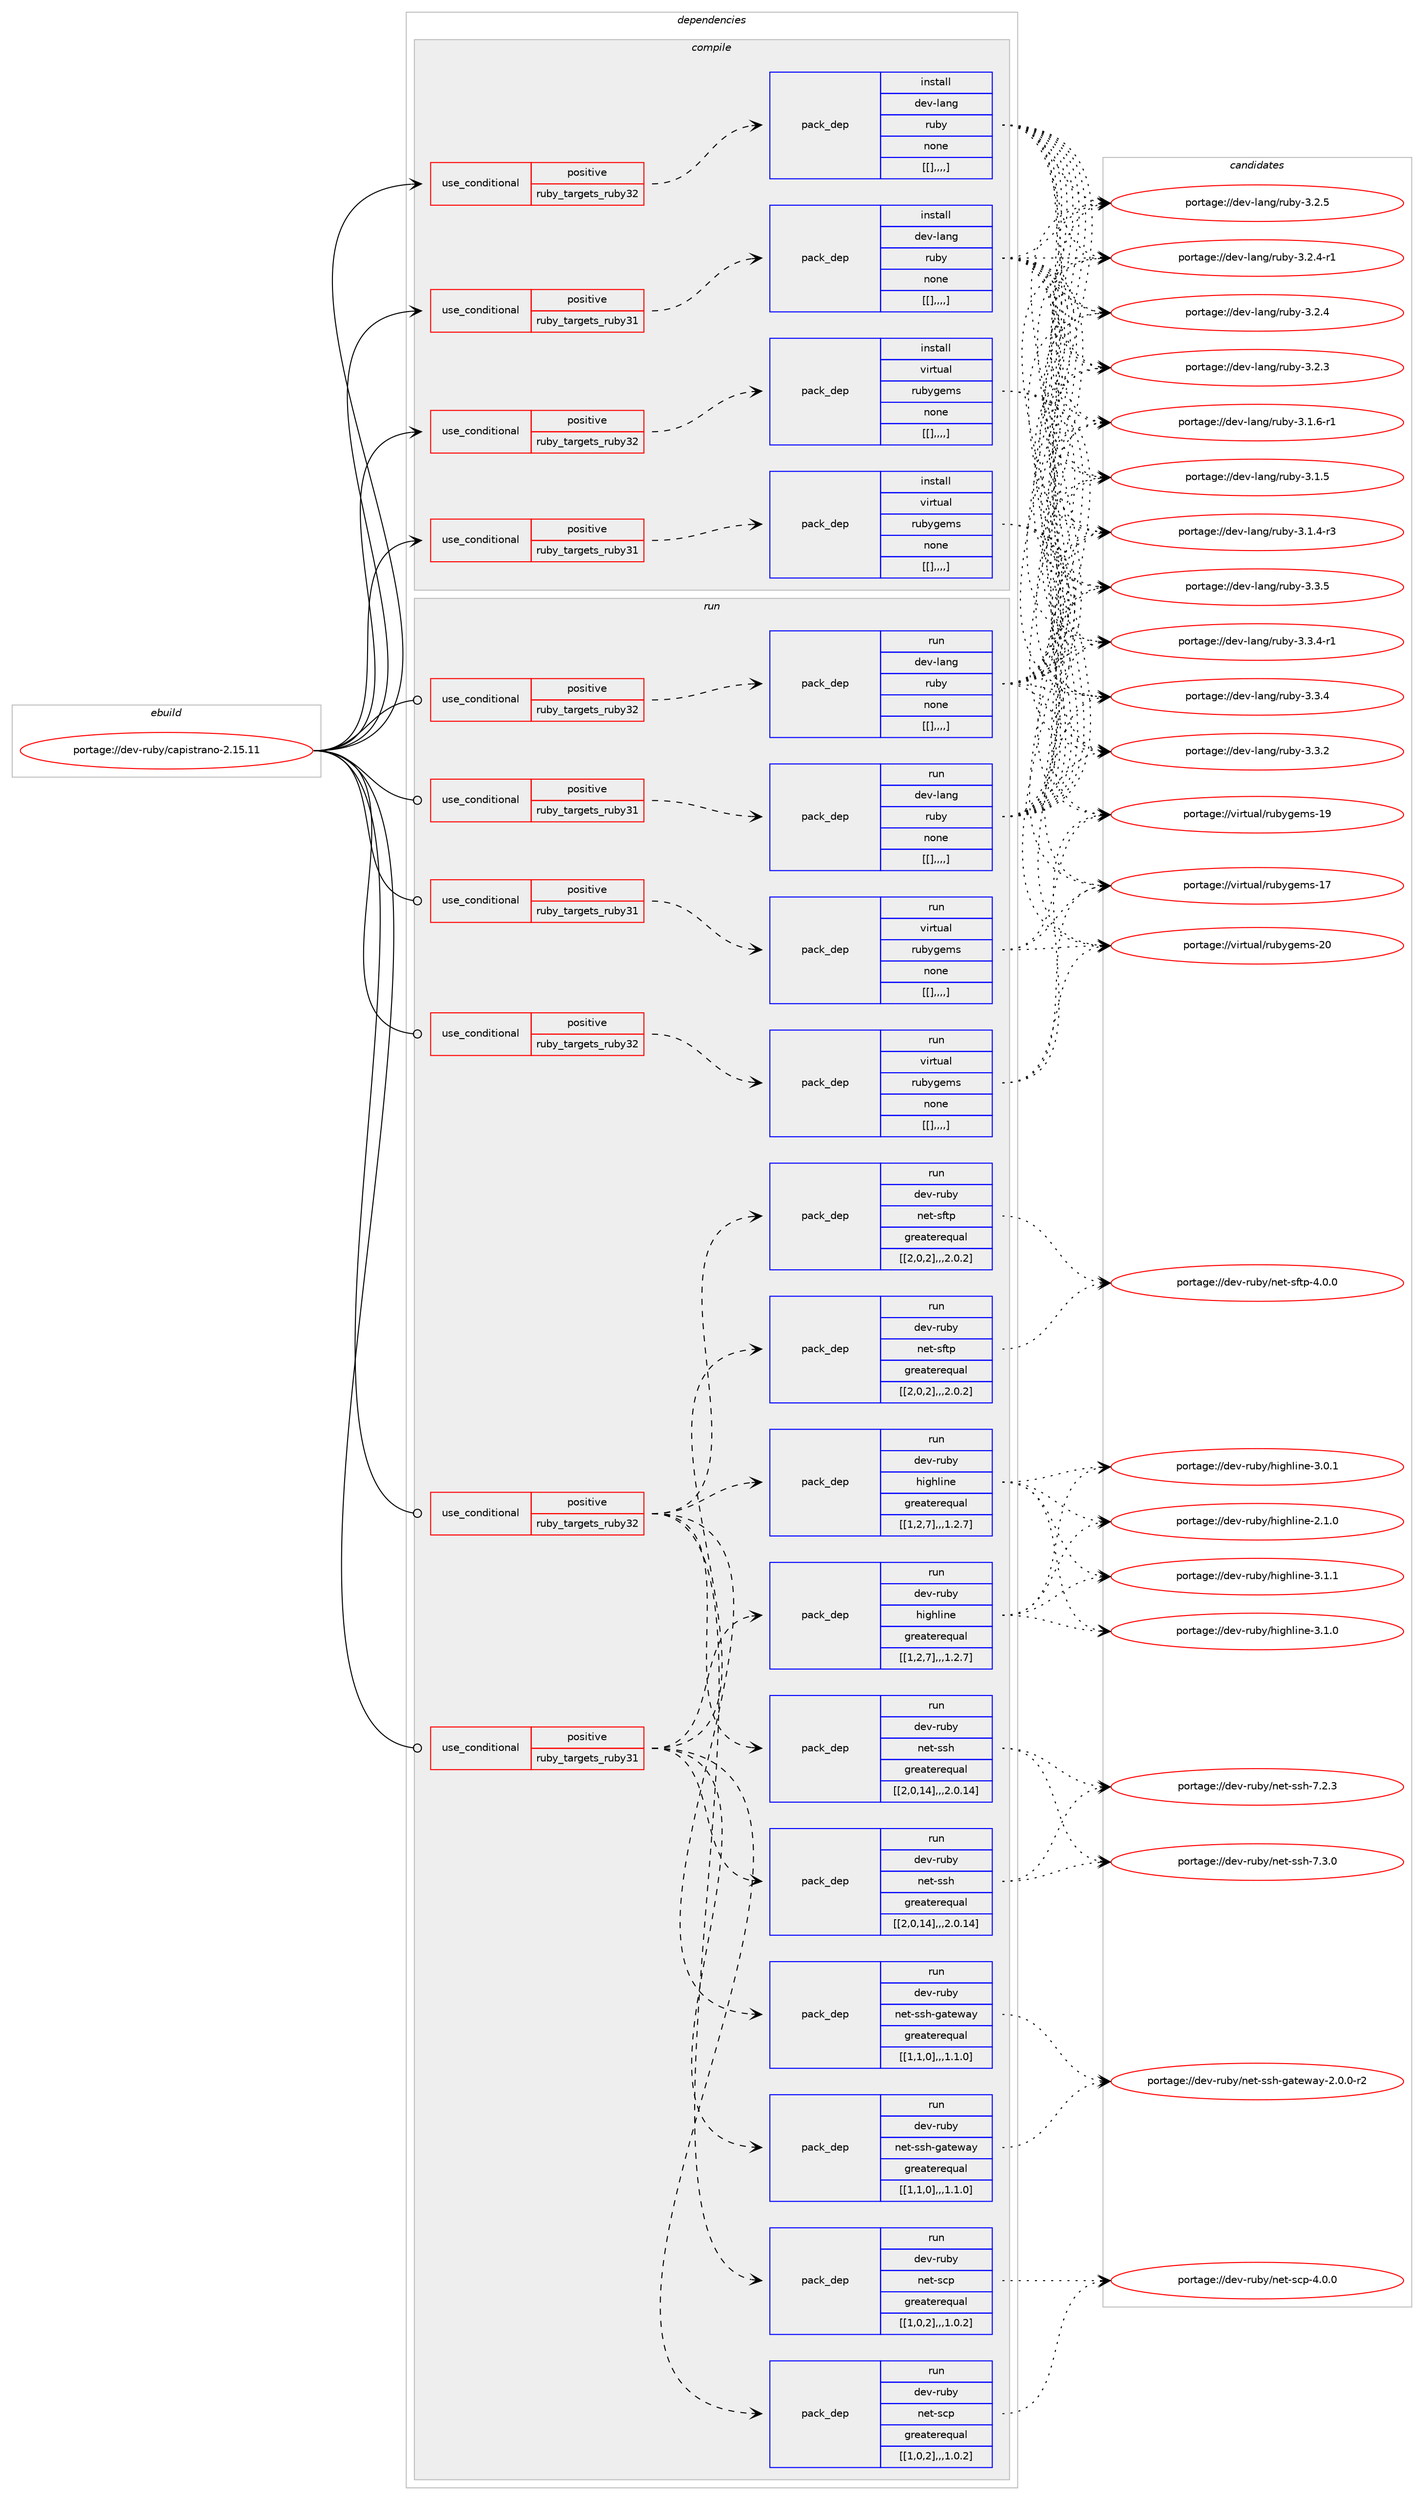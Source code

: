 digraph prolog {

# *************
# Graph options
# *************

newrank=true;
concentrate=true;
compound=true;
graph [rankdir=LR,fontname=Helvetica,fontsize=10,ranksep=1.5];#, ranksep=2.5, nodesep=0.2];
edge  [arrowhead=vee];
node  [fontname=Helvetica,fontsize=10];

# **********
# The ebuild
# **********

subgraph cluster_leftcol {
color=gray;
label=<<i>ebuild</i>>;
id [label="portage://dev-ruby/capistrano-2.15.11", color=red, width=4, href="../dev-ruby/capistrano-2.15.11.svg"];
}

# ****************
# The dependencies
# ****************

subgraph cluster_midcol {
color=gray;
label=<<i>dependencies</i>>;
subgraph cluster_compile {
fillcolor="#eeeeee";
style=filled;
label=<<i>compile</i>>;
subgraph cond49176 {
dependency188560 [label=<<TABLE BORDER="0" CELLBORDER="1" CELLSPACING="0" CELLPADDING="4"><TR><TD ROWSPAN="3" CELLPADDING="10">use_conditional</TD></TR><TR><TD>positive</TD></TR><TR><TD>ruby_targets_ruby31</TD></TR></TABLE>>, shape=none, color=red];
subgraph pack138034 {
dependency188582 [label=<<TABLE BORDER="0" CELLBORDER="1" CELLSPACING="0" CELLPADDING="4" WIDTH="220"><TR><TD ROWSPAN="6" CELLPADDING="30">pack_dep</TD></TR><TR><TD WIDTH="110">install</TD></TR><TR><TD>dev-lang</TD></TR><TR><TD>ruby</TD></TR><TR><TD>none</TD></TR><TR><TD>[[],,,,]</TD></TR></TABLE>>, shape=none, color=blue];
}
dependency188560:e -> dependency188582:w [weight=20,style="dashed",arrowhead="vee"];
}
id:e -> dependency188560:w [weight=20,style="solid",arrowhead="vee"];
subgraph cond49187 {
dependency188589 [label=<<TABLE BORDER="0" CELLBORDER="1" CELLSPACING="0" CELLPADDING="4"><TR><TD ROWSPAN="3" CELLPADDING="10">use_conditional</TD></TR><TR><TD>positive</TD></TR><TR><TD>ruby_targets_ruby31</TD></TR></TABLE>>, shape=none, color=red];
subgraph pack138046 {
dependency188713 [label=<<TABLE BORDER="0" CELLBORDER="1" CELLSPACING="0" CELLPADDING="4" WIDTH="220"><TR><TD ROWSPAN="6" CELLPADDING="30">pack_dep</TD></TR><TR><TD WIDTH="110">install</TD></TR><TR><TD>virtual</TD></TR><TR><TD>rubygems</TD></TR><TR><TD>none</TD></TR><TR><TD>[[],,,,]</TD></TR></TABLE>>, shape=none, color=blue];
}
dependency188589:e -> dependency188713:w [weight=20,style="dashed",arrowhead="vee"];
}
id:e -> dependency188589:w [weight=20,style="solid",arrowhead="vee"];
subgraph cond49245 {
dependency188720 [label=<<TABLE BORDER="0" CELLBORDER="1" CELLSPACING="0" CELLPADDING="4"><TR><TD ROWSPAN="3" CELLPADDING="10">use_conditional</TD></TR><TR><TD>positive</TD></TR><TR><TD>ruby_targets_ruby32</TD></TR></TABLE>>, shape=none, color=red];
subgraph pack138106 {
dependency188726 [label=<<TABLE BORDER="0" CELLBORDER="1" CELLSPACING="0" CELLPADDING="4" WIDTH="220"><TR><TD ROWSPAN="6" CELLPADDING="30">pack_dep</TD></TR><TR><TD WIDTH="110">install</TD></TR><TR><TD>dev-lang</TD></TR><TR><TD>ruby</TD></TR><TR><TD>none</TD></TR><TR><TD>[[],,,,]</TD></TR></TABLE>>, shape=none, color=blue];
}
dependency188720:e -> dependency188726:w [weight=20,style="dashed",arrowhead="vee"];
}
id:e -> dependency188720:w [weight=20,style="solid",arrowhead="vee"];
subgraph cond49288 {
dependency188939 [label=<<TABLE BORDER="0" CELLBORDER="1" CELLSPACING="0" CELLPADDING="4"><TR><TD ROWSPAN="3" CELLPADDING="10">use_conditional</TD></TR><TR><TD>positive</TD></TR><TR><TD>ruby_targets_ruby32</TD></TR></TABLE>>, shape=none, color=red];
subgraph pack138248 {
dependency188996 [label=<<TABLE BORDER="0" CELLBORDER="1" CELLSPACING="0" CELLPADDING="4" WIDTH="220"><TR><TD ROWSPAN="6" CELLPADDING="30">pack_dep</TD></TR><TR><TD WIDTH="110">install</TD></TR><TR><TD>virtual</TD></TR><TR><TD>rubygems</TD></TR><TR><TD>none</TD></TR><TR><TD>[[],,,,]</TD></TR></TABLE>>, shape=none, color=blue];
}
dependency188939:e -> dependency188996:w [weight=20,style="dashed",arrowhead="vee"];
}
id:e -> dependency188939:w [weight=20,style="solid",arrowhead="vee"];
}
subgraph cluster_compileandrun {
fillcolor="#eeeeee";
style=filled;
label=<<i>compile and run</i>>;
}
subgraph cluster_run {
fillcolor="#eeeeee";
style=filled;
label=<<i>run</i>>;
subgraph cond49393 {
dependency189025 [label=<<TABLE BORDER="0" CELLBORDER="1" CELLSPACING="0" CELLPADDING="4"><TR><TD ROWSPAN="3" CELLPADDING="10">use_conditional</TD></TR><TR><TD>positive</TD></TR><TR><TD>ruby_targets_ruby31</TD></TR></TABLE>>, shape=none, color=red];
subgraph pack138266 {
dependency189032 [label=<<TABLE BORDER="0" CELLBORDER="1" CELLSPACING="0" CELLPADDING="4" WIDTH="220"><TR><TD ROWSPAN="6" CELLPADDING="30">pack_dep</TD></TR><TR><TD WIDTH="110">run</TD></TR><TR><TD>dev-lang</TD></TR><TR><TD>ruby</TD></TR><TR><TD>none</TD></TR><TR><TD>[[],,,,]</TD></TR></TABLE>>, shape=none, color=blue];
}
dependency189025:e -> dependency189032:w [weight=20,style="dashed",arrowhead="vee"];
}
id:e -> dependency189025:w [weight=20,style="solid",arrowhead="odot"];
subgraph cond49397 {
dependency189038 [label=<<TABLE BORDER="0" CELLBORDER="1" CELLSPACING="0" CELLPADDING="4"><TR><TD ROWSPAN="3" CELLPADDING="10">use_conditional</TD></TR><TR><TD>positive</TD></TR><TR><TD>ruby_targets_ruby31</TD></TR></TABLE>>, shape=none, color=red];
subgraph pack138272 {
dependency189095 [label=<<TABLE BORDER="0" CELLBORDER="1" CELLSPACING="0" CELLPADDING="4" WIDTH="220"><TR><TD ROWSPAN="6" CELLPADDING="30">pack_dep</TD></TR><TR><TD WIDTH="110">run</TD></TR><TR><TD>dev-ruby</TD></TR><TR><TD>net-ssh</TD></TR><TR><TD>greaterequal</TD></TR><TR><TD>[[2,0,14],,,2.0.14]</TD></TR></TABLE>>, shape=none, color=blue];
}
dependency189038:e -> dependency189095:w [weight=20,style="dashed",arrowhead="vee"];
subgraph pack138324 {
dependency189155 [label=<<TABLE BORDER="0" CELLBORDER="1" CELLSPACING="0" CELLPADDING="4" WIDTH="220"><TR><TD ROWSPAN="6" CELLPADDING="30">pack_dep</TD></TR><TR><TD WIDTH="110">run</TD></TR><TR><TD>dev-ruby</TD></TR><TR><TD>net-sftp</TD></TR><TR><TD>greaterequal</TD></TR><TR><TD>[[2,0,2],,,2.0.2]</TD></TR></TABLE>>, shape=none, color=blue];
}
dependency189038:e -> dependency189155:w [weight=20,style="dashed",arrowhead="vee"];
subgraph pack138344 {
dependency189175 [label=<<TABLE BORDER="0" CELLBORDER="1" CELLSPACING="0" CELLPADDING="4" WIDTH="220"><TR><TD ROWSPAN="6" CELLPADDING="30">pack_dep</TD></TR><TR><TD WIDTH="110">run</TD></TR><TR><TD>dev-ruby</TD></TR><TR><TD>net-scp</TD></TR><TR><TD>greaterequal</TD></TR><TR><TD>[[1,0,2],,,1.0.2]</TD></TR></TABLE>>, shape=none, color=blue];
}
dependency189038:e -> dependency189175:w [weight=20,style="dashed",arrowhead="vee"];
subgraph pack138371 {
dependency189246 [label=<<TABLE BORDER="0" CELLBORDER="1" CELLSPACING="0" CELLPADDING="4" WIDTH="220"><TR><TD ROWSPAN="6" CELLPADDING="30">pack_dep</TD></TR><TR><TD WIDTH="110">run</TD></TR><TR><TD>dev-ruby</TD></TR><TR><TD>net-ssh-gateway</TD></TR><TR><TD>greaterequal</TD></TR><TR><TD>[[1,1,0],,,1.1.0]</TD></TR></TABLE>>, shape=none, color=blue];
}
dependency189038:e -> dependency189246:w [weight=20,style="dashed",arrowhead="vee"];
subgraph pack138385 {
dependency189257 [label=<<TABLE BORDER="0" CELLBORDER="1" CELLSPACING="0" CELLPADDING="4" WIDTH="220"><TR><TD ROWSPAN="6" CELLPADDING="30">pack_dep</TD></TR><TR><TD WIDTH="110">run</TD></TR><TR><TD>dev-ruby</TD></TR><TR><TD>highline</TD></TR><TR><TD>greaterequal</TD></TR><TR><TD>[[1,2,7],,,1.2.7]</TD></TR></TABLE>>, shape=none, color=blue];
}
dependency189038:e -> dependency189257:w [weight=20,style="dashed",arrowhead="vee"];
}
id:e -> dependency189038:w [weight=20,style="solid",arrowhead="odot"];
subgraph cond49517 {
dependency189305 [label=<<TABLE BORDER="0" CELLBORDER="1" CELLSPACING="0" CELLPADDING="4"><TR><TD ROWSPAN="3" CELLPADDING="10">use_conditional</TD></TR><TR><TD>positive</TD></TR><TR><TD>ruby_targets_ruby31</TD></TR></TABLE>>, shape=none, color=red];
subgraph pack138416 {
dependency189307 [label=<<TABLE BORDER="0" CELLBORDER="1" CELLSPACING="0" CELLPADDING="4" WIDTH="220"><TR><TD ROWSPAN="6" CELLPADDING="30">pack_dep</TD></TR><TR><TD WIDTH="110">run</TD></TR><TR><TD>virtual</TD></TR><TR><TD>rubygems</TD></TR><TR><TD>none</TD></TR><TR><TD>[[],,,,]</TD></TR></TABLE>>, shape=none, color=blue];
}
dependency189305:e -> dependency189307:w [weight=20,style="dashed",arrowhead="vee"];
}
id:e -> dependency189305:w [weight=20,style="solid",arrowhead="odot"];
subgraph cond49533 {
dependency189334 [label=<<TABLE BORDER="0" CELLBORDER="1" CELLSPACING="0" CELLPADDING="4"><TR><TD ROWSPAN="3" CELLPADDING="10">use_conditional</TD></TR><TR><TD>positive</TD></TR><TR><TD>ruby_targets_ruby32</TD></TR></TABLE>>, shape=none, color=red];
subgraph pack138444 {
dependency189413 [label=<<TABLE BORDER="0" CELLBORDER="1" CELLSPACING="0" CELLPADDING="4" WIDTH="220"><TR><TD ROWSPAN="6" CELLPADDING="30">pack_dep</TD></TR><TR><TD WIDTH="110">run</TD></TR><TR><TD>dev-lang</TD></TR><TR><TD>ruby</TD></TR><TR><TD>none</TD></TR><TR><TD>[[],,,,]</TD></TR></TABLE>>, shape=none, color=blue];
}
dependency189334:e -> dependency189413:w [weight=20,style="dashed",arrowhead="vee"];
}
id:e -> dependency189334:w [weight=20,style="solid",arrowhead="odot"];
subgraph cond49571 {
dependency189544 [label=<<TABLE BORDER="0" CELLBORDER="1" CELLSPACING="0" CELLPADDING="4"><TR><TD ROWSPAN="3" CELLPADDING="10">use_conditional</TD></TR><TR><TD>positive</TD></TR><TR><TD>ruby_targets_ruby32</TD></TR></TABLE>>, shape=none, color=red];
subgraph pack138553 {
dependency189586 [label=<<TABLE BORDER="0" CELLBORDER="1" CELLSPACING="0" CELLPADDING="4" WIDTH="220"><TR><TD ROWSPAN="6" CELLPADDING="30">pack_dep</TD></TR><TR><TD WIDTH="110">run</TD></TR><TR><TD>dev-ruby</TD></TR><TR><TD>net-ssh</TD></TR><TR><TD>greaterequal</TD></TR><TR><TD>[[2,0,14],,,2.0.14]</TD></TR></TABLE>>, shape=none, color=blue];
}
dependency189544:e -> dependency189586:w [weight=20,style="dashed",arrowhead="vee"];
subgraph pack138576 {
dependency189631 [label=<<TABLE BORDER="0" CELLBORDER="1" CELLSPACING="0" CELLPADDING="4" WIDTH="220"><TR><TD ROWSPAN="6" CELLPADDING="30">pack_dep</TD></TR><TR><TD WIDTH="110">run</TD></TR><TR><TD>dev-ruby</TD></TR><TR><TD>net-sftp</TD></TR><TR><TD>greaterequal</TD></TR><TR><TD>[[2,0,2],,,2.0.2]</TD></TR></TABLE>>, shape=none, color=blue];
}
dependency189544:e -> dependency189631:w [weight=20,style="dashed",arrowhead="vee"];
subgraph pack138615 {
dependency189682 [label=<<TABLE BORDER="0" CELLBORDER="1" CELLSPACING="0" CELLPADDING="4" WIDTH="220"><TR><TD ROWSPAN="6" CELLPADDING="30">pack_dep</TD></TR><TR><TD WIDTH="110">run</TD></TR><TR><TD>dev-ruby</TD></TR><TR><TD>net-scp</TD></TR><TR><TD>greaterequal</TD></TR><TR><TD>[[1,0,2],,,1.0.2]</TD></TR></TABLE>>, shape=none, color=blue];
}
dependency189544:e -> dependency189682:w [weight=20,style="dashed",arrowhead="vee"];
subgraph pack138616 {
dependency189750 [label=<<TABLE BORDER="0" CELLBORDER="1" CELLSPACING="0" CELLPADDING="4" WIDTH="220"><TR><TD ROWSPAN="6" CELLPADDING="30">pack_dep</TD></TR><TR><TD WIDTH="110">run</TD></TR><TR><TD>dev-ruby</TD></TR><TR><TD>net-ssh-gateway</TD></TR><TR><TD>greaterequal</TD></TR><TR><TD>[[1,1,0],,,1.1.0]</TD></TR></TABLE>>, shape=none, color=blue];
}
dependency189544:e -> dependency189750:w [weight=20,style="dashed",arrowhead="vee"];
subgraph pack138678 {
dependency189934 [label=<<TABLE BORDER="0" CELLBORDER="1" CELLSPACING="0" CELLPADDING="4" WIDTH="220"><TR><TD ROWSPAN="6" CELLPADDING="30">pack_dep</TD></TR><TR><TD WIDTH="110">run</TD></TR><TR><TD>dev-ruby</TD></TR><TR><TD>highline</TD></TR><TR><TD>greaterequal</TD></TR><TR><TD>[[1,2,7],,,1.2.7]</TD></TR></TABLE>>, shape=none, color=blue];
}
dependency189544:e -> dependency189934:w [weight=20,style="dashed",arrowhead="vee"];
}
id:e -> dependency189544:w [weight=20,style="solid",arrowhead="odot"];
subgraph cond49847 {
dependency190013 [label=<<TABLE BORDER="0" CELLBORDER="1" CELLSPACING="0" CELLPADDING="4"><TR><TD ROWSPAN="3" CELLPADDING="10">use_conditional</TD></TR><TR><TD>positive</TD></TR><TR><TD>ruby_targets_ruby32</TD></TR></TABLE>>, shape=none, color=red];
subgraph pack138795 {
dependency190037 [label=<<TABLE BORDER="0" CELLBORDER="1" CELLSPACING="0" CELLPADDING="4" WIDTH="220"><TR><TD ROWSPAN="6" CELLPADDING="30">pack_dep</TD></TR><TR><TD WIDTH="110">run</TD></TR><TR><TD>virtual</TD></TR><TR><TD>rubygems</TD></TR><TR><TD>none</TD></TR><TR><TD>[[],,,,]</TD></TR></TABLE>>, shape=none, color=blue];
}
dependency190013:e -> dependency190037:w [weight=20,style="dashed",arrowhead="vee"];
}
id:e -> dependency190013:w [weight=20,style="solid",arrowhead="odot"];
}
}

# **************
# The candidates
# **************

subgraph cluster_choices {
rank=same;
color=gray;
label=<<i>candidates</i>>;

subgraph choice138328 {
color=black;
nodesep=1;
choice10010111845108971101034711411798121455146514653 [label="portage://dev-lang/ruby-3.3.5", color=red, width=4,href="../dev-lang/ruby-3.3.5.svg"];
choice100101118451089711010347114117981214551465146524511449 [label="portage://dev-lang/ruby-3.3.4-r1", color=red, width=4,href="../dev-lang/ruby-3.3.4-r1.svg"];
choice10010111845108971101034711411798121455146514652 [label="portage://dev-lang/ruby-3.3.4", color=red, width=4,href="../dev-lang/ruby-3.3.4.svg"];
choice10010111845108971101034711411798121455146514650 [label="portage://dev-lang/ruby-3.3.2", color=red, width=4,href="../dev-lang/ruby-3.3.2.svg"];
choice10010111845108971101034711411798121455146504653 [label="portage://dev-lang/ruby-3.2.5", color=red, width=4,href="../dev-lang/ruby-3.2.5.svg"];
choice100101118451089711010347114117981214551465046524511449 [label="portage://dev-lang/ruby-3.2.4-r1", color=red, width=4,href="../dev-lang/ruby-3.2.4-r1.svg"];
choice10010111845108971101034711411798121455146504652 [label="portage://dev-lang/ruby-3.2.4", color=red, width=4,href="../dev-lang/ruby-3.2.4.svg"];
choice10010111845108971101034711411798121455146504651 [label="portage://dev-lang/ruby-3.2.3", color=red, width=4,href="../dev-lang/ruby-3.2.3.svg"];
choice100101118451089711010347114117981214551464946544511449 [label="portage://dev-lang/ruby-3.1.6-r1", color=red, width=4,href="../dev-lang/ruby-3.1.6-r1.svg"];
choice10010111845108971101034711411798121455146494653 [label="portage://dev-lang/ruby-3.1.5", color=red, width=4,href="../dev-lang/ruby-3.1.5.svg"];
choice100101118451089711010347114117981214551464946524511451 [label="portage://dev-lang/ruby-3.1.4-r3", color=red, width=4,href="../dev-lang/ruby-3.1.4-r3.svg"];
dependency188582:e -> choice10010111845108971101034711411798121455146514653:w [style=dotted,weight="100"];
dependency188582:e -> choice100101118451089711010347114117981214551465146524511449:w [style=dotted,weight="100"];
dependency188582:e -> choice10010111845108971101034711411798121455146514652:w [style=dotted,weight="100"];
dependency188582:e -> choice10010111845108971101034711411798121455146514650:w [style=dotted,weight="100"];
dependency188582:e -> choice10010111845108971101034711411798121455146504653:w [style=dotted,weight="100"];
dependency188582:e -> choice100101118451089711010347114117981214551465046524511449:w [style=dotted,weight="100"];
dependency188582:e -> choice10010111845108971101034711411798121455146504652:w [style=dotted,weight="100"];
dependency188582:e -> choice10010111845108971101034711411798121455146504651:w [style=dotted,weight="100"];
dependency188582:e -> choice100101118451089711010347114117981214551464946544511449:w [style=dotted,weight="100"];
dependency188582:e -> choice10010111845108971101034711411798121455146494653:w [style=dotted,weight="100"];
dependency188582:e -> choice100101118451089711010347114117981214551464946524511451:w [style=dotted,weight="100"];
}
subgraph choice138338 {
color=black;
nodesep=1;
choice118105114116117971084711411798121103101109115455048 [label="portage://virtual/rubygems-20", color=red, width=4,href="../virtual/rubygems-20.svg"];
choice118105114116117971084711411798121103101109115454957 [label="portage://virtual/rubygems-19", color=red, width=4,href="../virtual/rubygems-19.svg"];
choice118105114116117971084711411798121103101109115454955 [label="portage://virtual/rubygems-17", color=red, width=4,href="../virtual/rubygems-17.svg"];
dependency188713:e -> choice118105114116117971084711411798121103101109115455048:w [style=dotted,weight="100"];
dependency188713:e -> choice118105114116117971084711411798121103101109115454957:w [style=dotted,weight="100"];
dependency188713:e -> choice118105114116117971084711411798121103101109115454955:w [style=dotted,weight="100"];
}
subgraph choice138342 {
color=black;
nodesep=1;
choice10010111845108971101034711411798121455146514653 [label="portage://dev-lang/ruby-3.3.5", color=red, width=4,href="../dev-lang/ruby-3.3.5.svg"];
choice100101118451089711010347114117981214551465146524511449 [label="portage://dev-lang/ruby-3.3.4-r1", color=red, width=4,href="../dev-lang/ruby-3.3.4-r1.svg"];
choice10010111845108971101034711411798121455146514652 [label="portage://dev-lang/ruby-3.3.4", color=red, width=4,href="../dev-lang/ruby-3.3.4.svg"];
choice10010111845108971101034711411798121455146514650 [label="portage://dev-lang/ruby-3.3.2", color=red, width=4,href="../dev-lang/ruby-3.3.2.svg"];
choice10010111845108971101034711411798121455146504653 [label="portage://dev-lang/ruby-3.2.5", color=red, width=4,href="../dev-lang/ruby-3.2.5.svg"];
choice100101118451089711010347114117981214551465046524511449 [label="portage://dev-lang/ruby-3.2.4-r1", color=red, width=4,href="../dev-lang/ruby-3.2.4-r1.svg"];
choice10010111845108971101034711411798121455146504652 [label="portage://dev-lang/ruby-3.2.4", color=red, width=4,href="../dev-lang/ruby-3.2.4.svg"];
choice10010111845108971101034711411798121455146504651 [label="portage://dev-lang/ruby-3.2.3", color=red, width=4,href="../dev-lang/ruby-3.2.3.svg"];
choice100101118451089711010347114117981214551464946544511449 [label="portage://dev-lang/ruby-3.1.6-r1", color=red, width=4,href="../dev-lang/ruby-3.1.6-r1.svg"];
choice10010111845108971101034711411798121455146494653 [label="portage://dev-lang/ruby-3.1.5", color=red, width=4,href="../dev-lang/ruby-3.1.5.svg"];
choice100101118451089711010347114117981214551464946524511451 [label="portage://dev-lang/ruby-3.1.4-r3", color=red, width=4,href="../dev-lang/ruby-3.1.4-r3.svg"];
dependency188726:e -> choice10010111845108971101034711411798121455146514653:w [style=dotted,weight="100"];
dependency188726:e -> choice100101118451089711010347114117981214551465146524511449:w [style=dotted,weight="100"];
dependency188726:e -> choice10010111845108971101034711411798121455146514652:w [style=dotted,weight="100"];
dependency188726:e -> choice10010111845108971101034711411798121455146514650:w [style=dotted,weight="100"];
dependency188726:e -> choice10010111845108971101034711411798121455146504653:w [style=dotted,weight="100"];
dependency188726:e -> choice100101118451089711010347114117981214551465046524511449:w [style=dotted,weight="100"];
dependency188726:e -> choice10010111845108971101034711411798121455146504652:w [style=dotted,weight="100"];
dependency188726:e -> choice10010111845108971101034711411798121455146504651:w [style=dotted,weight="100"];
dependency188726:e -> choice100101118451089711010347114117981214551464946544511449:w [style=dotted,weight="100"];
dependency188726:e -> choice10010111845108971101034711411798121455146494653:w [style=dotted,weight="100"];
dependency188726:e -> choice100101118451089711010347114117981214551464946524511451:w [style=dotted,weight="100"];
}
subgraph choice138360 {
color=black;
nodesep=1;
choice118105114116117971084711411798121103101109115455048 [label="portage://virtual/rubygems-20", color=red, width=4,href="../virtual/rubygems-20.svg"];
choice118105114116117971084711411798121103101109115454957 [label="portage://virtual/rubygems-19", color=red, width=4,href="../virtual/rubygems-19.svg"];
choice118105114116117971084711411798121103101109115454955 [label="portage://virtual/rubygems-17", color=red, width=4,href="../virtual/rubygems-17.svg"];
dependency188996:e -> choice118105114116117971084711411798121103101109115455048:w [style=dotted,weight="100"];
dependency188996:e -> choice118105114116117971084711411798121103101109115454957:w [style=dotted,weight="100"];
dependency188996:e -> choice118105114116117971084711411798121103101109115454955:w [style=dotted,weight="100"];
}
subgraph choice138362 {
color=black;
nodesep=1;
choice10010111845108971101034711411798121455146514653 [label="portage://dev-lang/ruby-3.3.5", color=red, width=4,href="../dev-lang/ruby-3.3.5.svg"];
choice100101118451089711010347114117981214551465146524511449 [label="portage://dev-lang/ruby-3.3.4-r1", color=red, width=4,href="../dev-lang/ruby-3.3.4-r1.svg"];
choice10010111845108971101034711411798121455146514652 [label="portage://dev-lang/ruby-3.3.4", color=red, width=4,href="../dev-lang/ruby-3.3.4.svg"];
choice10010111845108971101034711411798121455146514650 [label="portage://dev-lang/ruby-3.3.2", color=red, width=4,href="../dev-lang/ruby-3.3.2.svg"];
choice10010111845108971101034711411798121455146504653 [label="portage://dev-lang/ruby-3.2.5", color=red, width=4,href="../dev-lang/ruby-3.2.5.svg"];
choice100101118451089711010347114117981214551465046524511449 [label="portage://dev-lang/ruby-3.2.4-r1", color=red, width=4,href="../dev-lang/ruby-3.2.4-r1.svg"];
choice10010111845108971101034711411798121455146504652 [label="portage://dev-lang/ruby-3.2.4", color=red, width=4,href="../dev-lang/ruby-3.2.4.svg"];
choice10010111845108971101034711411798121455146504651 [label="portage://dev-lang/ruby-3.2.3", color=red, width=4,href="../dev-lang/ruby-3.2.3.svg"];
choice100101118451089711010347114117981214551464946544511449 [label="portage://dev-lang/ruby-3.1.6-r1", color=red, width=4,href="../dev-lang/ruby-3.1.6-r1.svg"];
choice10010111845108971101034711411798121455146494653 [label="portage://dev-lang/ruby-3.1.5", color=red, width=4,href="../dev-lang/ruby-3.1.5.svg"];
choice100101118451089711010347114117981214551464946524511451 [label="portage://dev-lang/ruby-3.1.4-r3", color=red, width=4,href="../dev-lang/ruby-3.1.4-r3.svg"];
dependency189032:e -> choice10010111845108971101034711411798121455146514653:w [style=dotted,weight="100"];
dependency189032:e -> choice100101118451089711010347114117981214551465146524511449:w [style=dotted,weight="100"];
dependency189032:e -> choice10010111845108971101034711411798121455146514652:w [style=dotted,weight="100"];
dependency189032:e -> choice10010111845108971101034711411798121455146514650:w [style=dotted,weight="100"];
dependency189032:e -> choice10010111845108971101034711411798121455146504653:w [style=dotted,weight="100"];
dependency189032:e -> choice100101118451089711010347114117981214551465046524511449:w [style=dotted,weight="100"];
dependency189032:e -> choice10010111845108971101034711411798121455146504652:w [style=dotted,weight="100"];
dependency189032:e -> choice10010111845108971101034711411798121455146504651:w [style=dotted,weight="100"];
dependency189032:e -> choice100101118451089711010347114117981214551464946544511449:w [style=dotted,weight="100"];
dependency189032:e -> choice10010111845108971101034711411798121455146494653:w [style=dotted,weight="100"];
dependency189032:e -> choice100101118451089711010347114117981214551464946524511451:w [style=dotted,weight="100"];
}
subgraph choice138371 {
color=black;
nodesep=1;
choice10010111845114117981214711010111645115115104455546514648 [label="portage://dev-ruby/net-ssh-7.3.0", color=red, width=4,href="../dev-ruby/net-ssh-7.3.0.svg"];
choice10010111845114117981214711010111645115115104455546504651 [label="portage://dev-ruby/net-ssh-7.2.3", color=red, width=4,href="../dev-ruby/net-ssh-7.2.3.svg"];
dependency189095:e -> choice10010111845114117981214711010111645115115104455546514648:w [style=dotted,weight="100"];
dependency189095:e -> choice10010111845114117981214711010111645115115104455546504651:w [style=dotted,weight="100"];
}
subgraph choice138412 {
color=black;
nodesep=1;
choice10010111845114117981214711010111645115102116112455246484648 [label="portage://dev-ruby/net-sftp-4.0.0", color=red, width=4,href="../dev-ruby/net-sftp-4.0.0.svg"];
dependency189155:e -> choice10010111845114117981214711010111645115102116112455246484648:w [style=dotted,weight="100"];
}
subgraph choice138431 {
color=black;
nodesep=1;
choice1001011184511411798121471101011164511599112455246484648 [label="portage://dev-ruby/net-scp-4.0.0", color=red, width=4,href="../dev-ruby/net-scp-4.0.0.svg"];
dependency189175:e -> choice1001011184511411798121471101011164511599112455246484648:w [style=dotted,weight="100"];
}
subgraph choice138454 {
color=black;
nodesep=1;
choice100101118451141179812147110101116451151151044510397116101119971214550464846484511450 [label="portage://dev-ruby/net-ssh-gateway-2.0.0-r2", color=red, width=4,href="../dev-ruby/net-ssh-gateway-2.0.0-r2.svg"];
dependency189246:e -> choice100101118451141179812147110101116451151151044510397116101119971214550464846484511450:w [style=dotted,weight="100"];
}
subgraph choice138558 {
color=black;
nodesep=1;
choice100101118451141179812147104105103104108105110101455146494649 [label="portage://dev-ruby/highline-3.1.1", color=red, width=4,href="../dev-ruby/highline-3.1.1.svg"];
choice100101118451141179812147104105103104108105110101455146494648 [label="portage://dev-ruby/highline-3.1.0", color=red, width=4,href="../dev-ruby/highline-3.1.0.svg"];
choice100101118451141179812147104105103104108105110101455146484649 [label="portage://dev-ruby/highline-3.0.1", color=red, width=4,href="../dev-ruby/highline-3.0.1.svg"];
choice100101118451141179812147104105103104108105110101455046494648 [label="portage://dev-ruby/highline-2.1.0", color=red, width=4,href="../dev-ruby/highline-2.1.0.svg"];
dependency189257:e -> choice100101118451141179812147104105103104108105110101455146494649:w [style=dotted,weight="100"];
dependency189257:e -> choice100101118451141179812147104105103104108105110101455146494648:w [style=dotted,weight="100"];
dependency189257:e -> choice100101118451141179812147104105103104108105110101455146484649:w [style=dotted,weight="100"];
dependency189257:e -> choice100101118451141179812147104105103104108105110101455046494648:w [style=dotted,weight="100"];
}
subgraph choice138560 {
color=black;
nodesep=1;
choice118105114116117971084711411798121103101109115455048 [label="portage://virtual/rubygems-20", color=red, width=4,href="../virtual/rubygems-20.svg"];
choice118105114116117971084711411798121103101109115454957 [label="portage://virtual/rubygems-19", color=red, width=4,href="../virtual/rubygems-19.svg"];
choice118105114116117971084711411798121103101109115454955 [label="portage://virtual/rubygems-17", color=red, width=4,href="../virtual/rubygems-17.svg"];
dependency189307:e -> choice118105114116117971084711411798121103101109115455048:w [style=dotted,weight="100"];
dependency189307:e -> choice118105114116117971084711411798121103101109115454957:w [style=dotted,weight="100"];
dependency189307:e -> choice118105114116117971084711411798121103101109115454955:w [style=dotted,weight="100"];
}
subgraph choice138593 {
color=black;
nodesep=1;
choice10010111845108971101034711411798121455146514653 [label="portage://dev-lang/ruby-3.3.5", color=red, width=4,href="../dev-lang/ruby-3.3.5.svg"];
choice100101118451089711010347114117981214551465146524511449 [label="portage://dev-lang/ruby-3.3.4-r1", color=red, width=4,href="../dev-lang/ruby-3.3.4-r1.svg"];
choice10010111845108971101034711411798121455146514652 [label="portage://dev-lang/ruby-3.3.4", color=red, width=4,href="../dev-lang/ruby-3.3.4.svg"];
choice10010111845108971101034711411798121455146514650 [label="portage://dev-lang/ruby-3.3.2", color=red, width=4,href="../dev-lang/ruby-3.3.2.svg"];
choice10010111845108971101034711411798121455146504653 [label="portage://dev-lang/ruby-3.2.5", color=red, width=4,href="../dev-lang/ruby-3.2.5.svg"];
choice100101118451089711010347114117981214551465046524511449 [label="portage://dev-lang/ruby-3.2.4-r1", color=red, width=4,href="../dev-lang/ruby-3.2.4-r1.svg"];
choice10010111845108971101034711411798121455146504652 [label="portage://dev-lang/ruby-3.2.4", color=red, width=4,href="../dev-lang/ruby-3.2.4.svg"];
choice10010111845108971101034711411798121455146504651 [label="portage://dev-lang/ruby-3.2.3", color=red, width=4,href="../dev-lang/ruby-3.2.3.svg"];
choice100101118451089711010347114117981214551464946544511449 [label="portage://dev-lang/ruby-3.1.6-r1", color=red, width=4,href="../dev-lang/ruby-3.1.6-r1.svg"];
choice10010111845108971101034711411798121455146494653 [label="portage://dev-lang/ruby-3.1.5", color=red, width=4,href="../dev-lang/ruby-3.1.5.svg"];
choice100101118451089711010347114117981214551464946524511451 [label="portage://dev-lang/ruby-3.1.4-r3", color=red, width=4,href="../dev-lang/ruby-3.1.4-r3.svg"];
dependency189413:e -> choice10010111845108971101034711411798121455146514653:w [style=dotted,weight="100"];
dependency189413:e -> choice100101118451089711010347114117981214551465146524511449:w [style=dotted,weight="100"];
dependency189413:e -> choice10010111845108971101034711411798121455146514652:w [style=dotted,weight="100"];
dependency189413:e -> choice10010111845108971101034711411798121455146514650:w [style=dotted,weight="100"];
dependency189413:e -> choice10010111845108971101034711411798121455146504653:w [style=dotted,weight="100"];
dependency189413:e -> choice100101118451089711010347114117981214551465046524511449:w [style=dotted,weight="100"];
dependency189413:e -> choice10010111845108971101034711411798121455146504652:w [style=dotted,weight="100"];
dependency189413:e -> choice10010111845108971101034711411798121455146504651:w [style=dotted,weight="100"];
dependency189413:e -> choice100101118451089711010347114117981214551464946544511449:w [style=dotted,weight="100"];
dependency189413:e -> choice10010111845108971101034711411798121455146494653:w [style=dotted,weight="100"];
dependency189413:e -> choice100101118451089711010347114117981214551464946524511451:w [style=dotted,weight="100"];
}
subgraph choice138600 {
color=black;
nodesep=1;
choice10010111845114117981214711010111645115115104455546514648 [label="portage://dev-ruby/net-ssh-7.3.0", color=red, width=4,href="../dev-ruby/net-ssh-7.3.0.svg"];
choice10010111845114117981214711010111645115115104455546504651 [label="portage://dev-ruby/net-ssh-7.2.3", color=red, width=4,href="../dev-ruby/net-ssh-7.2.3.svg"];
dependency189586:e -> choice10010111845114117981214711010111645115115104455546514648:w [style=dotted,weight="100"];
dependency189586:e -> choice10010111845114117981214711010111645115115104455546504651:w [style=dotted,weight="100"];
}
subgraph choice138610 {
color=black;
nodesep=1;
choice10010111845114117981214711010111645115102116112455246484648 [label="portage://dev-ruby/net-sftp-4.0.0", color=red, width=4,href="../dev-ruby/net-sftp-4.0.0.svg"];
dependency189631:e -> choice10010111845114117981214711010111645115102116112455246484648:w [style=dotted,weight="100"];
}
subgraph choice138611 {
color=black;
nodesep=1;
choice1001011184511411798121471101011164511599112455246484648 [label="portage://dev-ruby/net-scp-4.0.0", color=red, width=4,href="../dev-ruby/net-scp-4.0.0.svg"];
dependency189682:e -> choice1001011184511411798121471101011164511599112455246484648:w [style=dotted,weight="100"];
}
subgraph choice138613 {
color=black;
nodesep=1;
choice100101118451141179812147110101116451151151044510397116101119971214550464846484511450 [label="portage://dev-ruby/net-ssh-gateway-2.0.0-r2", color=red, width=4,href="../dev-ruby/net-ssh-gateway-2.0.0-r2.svg"];
dependency189750:e -> choice100101118451141179812147110101116451151151044510397116101119971214550464846484511450:w [style=dotted,weight="100"];
}
subgraph choice138626 {
color=black;
nodesep=1;
choice100101118451141179812147104105103104108105110101455146494649 [label="portage://dev-ruby/highline-3.1.1", color=red, width=4,href="../dev-ruby/highline-3.1.1.svg"];
choice100101118451141179812147104105103104108105110101455146494648 [label="portage://dev-ruby/highline-3.1.0", color=red, width=4,href="../dev-ruby/highline-3.1.0.svg"];
choice100101118451141179812147104105103104108105110101455146484649 [label="portage://dev-ruby/highline-3.0.1", color=red, width=4,href="../dev-ruby/highline-3.0.1.svg"];
choice100101118451141179812147104105103104108105110101455046494648 [label="portage://dev-ruby/highline-2.1.0", color=red, width=4,href="../dev-ruby/highline-2.1.0.svg"];
dependency189934:e -> choice100101118451141179812147104105103104108105110101455146494649:w [style=dotted,weight="100"];
dependency189934:e -> choice100101118451141179812147104105103104108105110101455146494648:w [style=dotted,weight="100"];
dependency189934:e -> choice100101118451141179812147104105103104108105110101455146484649:w [style=dotted,weight="100"];
dependency189934:e -> choice100101118451141179812147104105103104108105110101455046494648:w [style=dotted,weight="100"];
}
subgraph choice138627 {
color=black;
nodesep=1;
choice118105114116117971084711411798121103101109115455048 [label="portage://virtual/rubygems-20", color=red, width=4,href="../virtual/rubygems-20.svg"];
choice118105114116117971084711411798121103101109115454957 [label="portage://virtual/rubygems-19", color=red, width=4,href="../virtual/rubygems-19.svg"];
choice118105114116117971084711411798121103101109115454955 [label="portage://virtual/rubygems-17", color=red, width=4,href="../virtual/rubygems-17.svg"];
dependency190037:e -> choice118105114116117971084711411798121103101109115455048:w [style=dotted,weight="100"];
dependency190037:e -> choice118105114116117971084711411798121103101109115454957:w [style=dotted,weight="100"];
dependency190037:e -> choice118105114116117971084711411798121103101109115454955:w [style=dotted,weight="100"];
}
}

}
